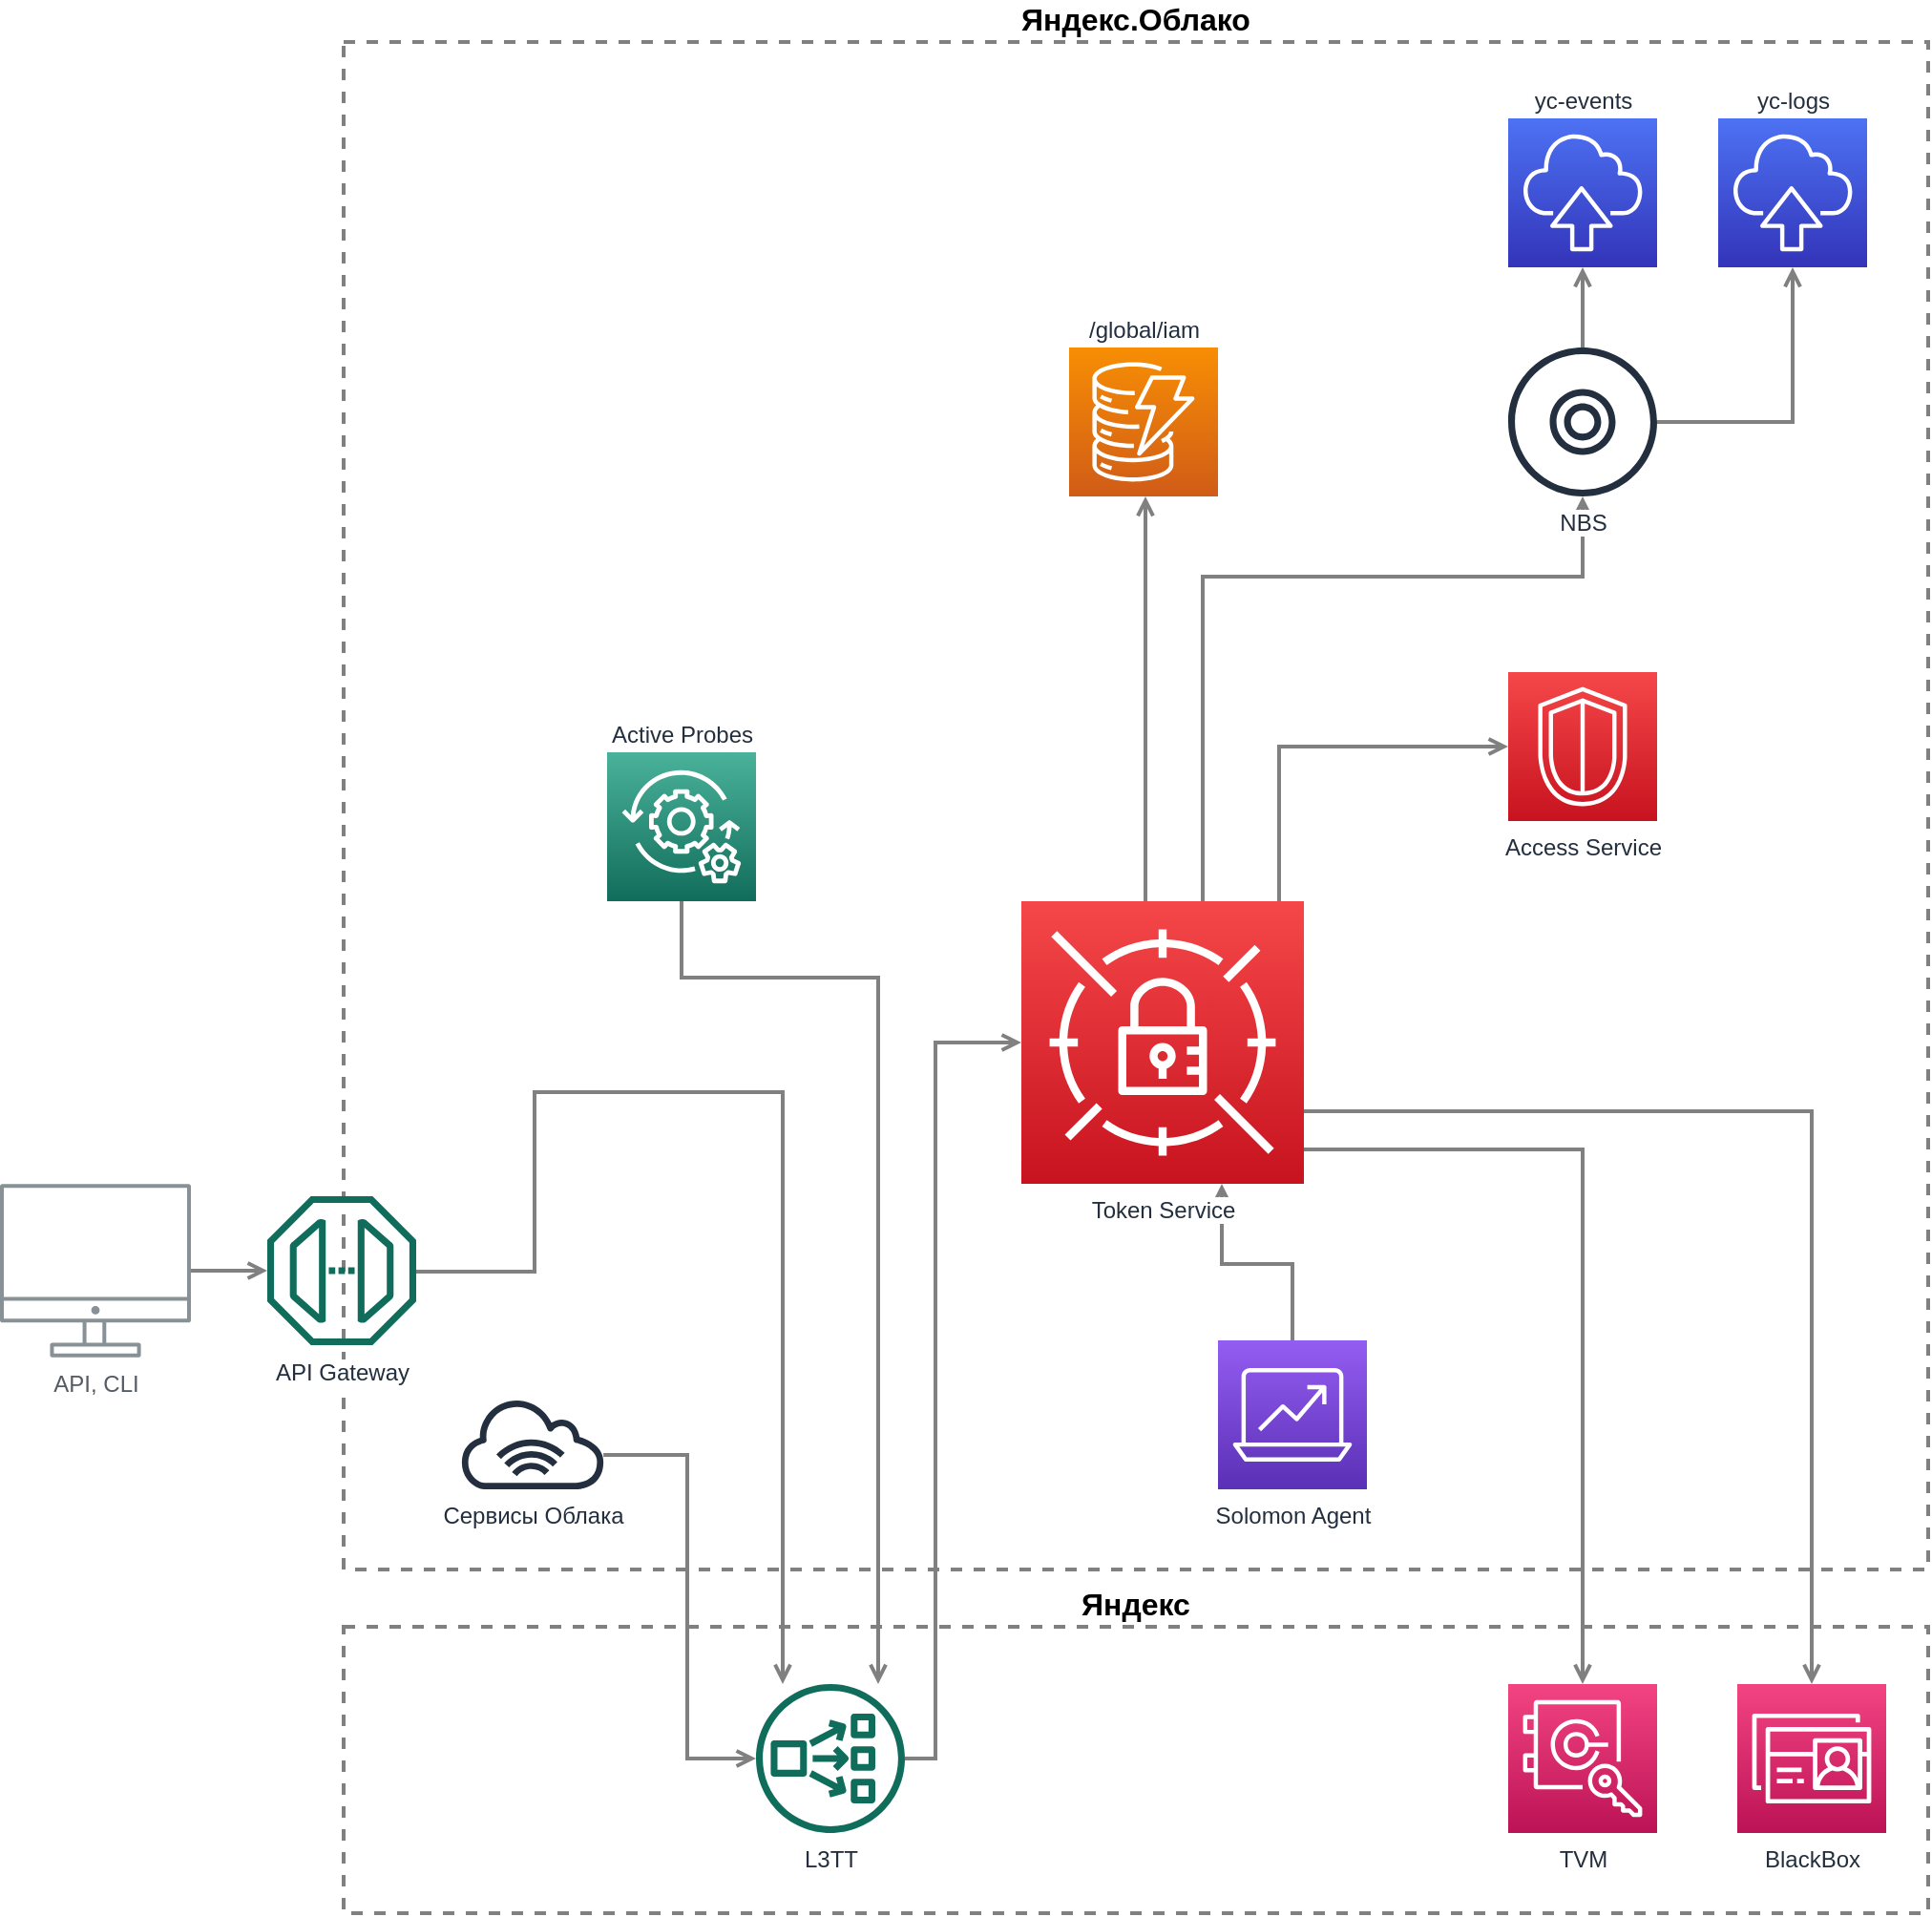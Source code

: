 <mxfile version="12.7.0" type="device"><diagram id="Ht1M8jgEwFfnCIfOTk4-" name="Page-1"><mxGraphModel dx="2524" dy="1620" grid="1" gridSize="10" guides="1" tooltips="1" connect="1" arrows="1" fold="1" page="1" pageScale="1" pageWidth="1169" pageHeight="827" math="0" shadow="0"><root><mxCell id="0"/><mxCell id="1" parent="0"/><mxCell id="xaTdrECoSGB3_0b03LoP-50" value="&lt;div style=&quot;font-size: 16px;&quot;&gt;Яндекс.Облако&lt;/div&gt;" style="rounded=0;whiteSpace=wrap;html=1;strokeColor=#808080;strokeWidth=2;fillColor=none;gradientColor=#F34482;dashed=1;labelPosition=center;verticalLabelPosition=top;align=center;verticalAlign=bottom;fontSize=16;fontStyle=1" parent="1" vertex="1"><mxGeometry x="150" y="-340" width="830" height="800" as="geometry"/></mxCell><mxCell id="DNAT5pS3erkHpioKnc6O-38" value="&lt;div style=&quot;font-size: 16px&quot;&gt;Яндекс&lt;/div&gt;" style="rounded=0;whiteSpace=wrap;html=1;strokeColor=#808080;strokeWidth=2;fillColor=none;gradientColor=#F34482;dashed=1;labelPosition=center;verticalLabelPosition=top;align=center;verticalAlign=bottom;fontSize=16;fontStyle=1" parent="1" vertex="1"><mxGeometry x="150" y="490" width="830" height="150" as="geometry"/></mxCell><mxCell id="DNAT5pS3erkHpioKnc6O-37" value="" style="edgeStyle=orthogonalEdgeStyle;html=1;endArrow=open;elbow=vertical;startArrow=none;startFill=0;strokeColor=#808080;rounded=0;strokeWidth=2;endFill=0;" parent="1" source="DNAT5pS3erkHpioKnc6O-33" edge="1"><mxGeometry width="100" relative="1" as="geometry"><mxPoint x="510" y="350" as="sourcePoint"/><mxPoint x="610" y="258" as="targetPoint"/><Array as="points"><mxPoint x="647" y="300"/><mxPoint x="610" y="300"/></Array></mxGeometry></mxCell><mxCell id="DNAT5pS3erkHpioKnc6O-11" value="" style="edgeStyle=orthogonalEdgeStyle;html=1;endArrow=none;elbow=vertical;startArrow=open;startFill=0;strokeColor=#808080;rounded=0;strokeWidth=2;endFill=0;" parent="1" source="DNAT5pS3erkHpioKnc6O-27" target="DNAT5pS3erkHpioKnc6O-10" edge="1"><mxGeometry width="100" relative="1" as="geometry"><mxPoint x="610" y="389" as="sourcePoint"/><mxPoint x="503" y="240" as="targetPoint"/><Array as="points"><mxPoint x="330" y="559"/><mxPoint x="330" y="400"/></Array></mxGeometry></mxCell><mxCell id="xaTdrECoSGB3_0b03LoP-44" value="" style="html=1;endArrow=none;elbow=vertical;startArrow=open;startFill=0;strokeColor=#808080;strokeWidth=2;endFill=0;rounded=0;edgeStyle=orthogonalEdgeStyle;" parent="1" source="DNAT5pS3erkHpioKnc6O-27" target="xaTdrECoSGB3_0b03LoP-23" edge="1"><mxGeometry width="100" relative="1" as="geometry"><mxPoint x="1040" y="264.075" as="sourcePoint"/><mxPoint x="780" y="380" as="targetPoint"/><Array as="points"><mxPoint x="430" y="150"/><mxPoint x="327" y="150"/></Array></mxGeometry></mxCell><mxCell id="UEzPUAAOIrF-is8g5C7q-109" value="API, CLI" style="outlineConnect=0;gradientColor=none;fontColor=#545B64;strokeColor=none;fillColor=#879196;dashed=0;verticalLabelPosition=bottom;verticalAlign=top;align=center;html=1;fontSize=12;fontStyle=0;aspect=fixed;shape=mxgraph.aws4.illustration_desktop;pointerEvents=1;labelBackgroundColor=#ffffff;" parent="1" vertex="1"><mxGeometry x="-30" y="258" width="100" height="91" as="geometry"/></mxCell><mxCell id="xaTdrECoSGB3_0b03LoP-3" value="/global/iam" style="outlineConnect=0;fontColor=#232F3E;gradientColor=#F78E04;gradientDirection=north;fillColor=#D05C17;strokeColor=#ffffff;dashed=0;verticalLabelPosition=top;verticalAlign=bottom;align=center;html=1;fontSize=12;fontStyle=0;aspect=fixed;shape=mxgraph.aws4.resourceIcon;resIcon=mxgraph.aws4.dynamodb;labelPosition=center;" parent="1" vertex="1"><mxGeometry x="530" y="-180" width="78" height="78" as="geometry"/></mxCell><mxCell id="xaTdrECoSGB3_0b03LoP-9" value="Access Service" style="outlineConnect=0;fontColor=#232F3E;gradientColor=#F54749;gradientDirection=north;fillColor=#C7131F;strokeColor=#ffffff;dashed=0;verticalLabelPosition=bottom;verticalAlign=top;align=center;html=1;fontSize=12;fontStyle=0;aspect=fixed;shape=mxgraph.aws4.resourceIcon;resIcon=mxgraph.aws4.security_identity_and_compliance;" parent="1" vertex="1"><mxGeometry x="760" y="-10" width="78" height="78" as="geometry"/></mxCell><mxCell id="xaTdrECoSGB3_0b03LoP-35" value="" style="edgeStyle=orthogonalEdgeStyle;html=1;endArrow=none;elbow=vertical;startArrow=open;startFill=0;strokeColor=#808080;rounded=0;strokeWidth=2;endFill=0;" parent="1" source="xaTdrECoSGB3_0b03LoP-3" edge="1"><mxGeometry width="100" relative="1" as="geometry"><mxPoint x="650" y="20" as="sourcePoint"/><mxPoint x="570" y="110" as="targetPoint"/><Array as="points"><mxPoint x="570" y="20"/><mxPoint x="570" y="20"/></Array></mxGeometry></mxCell><mxCell id="xaTdrECoSGB3_0b03LoP-57" value="" style="edgeStyle=orthogonalEdgeStyle;html=1;endArrow=none;elbow=vertical;startArrow=open;startFill=0;strokeColor=#808080;rounded=0;strokeWidth=2;endFill=0;" parent="1" source="DNAT5pS3erkHpioKnc6O-23" target="UEzPUAAOIrF-is8g5C7q-109" edge="1"><mxGeometry width="100" relative="1" as="geometry"><mxPoint x="110" y="303.5" as="sourcePoint"/><mxPoint x="41" y="472" as="targetPoint"/><Array as="points"/></mxGeometry></mxCell><mxCell id="xaTdrECoSGB3_0b03LoP-64" value="" style="edgeStyle=orthogonalEdgeStyle;html=1;endArrow=none;elbow=vertical;startArrow=open;startFill=0;strokeColor=#808080;rounded=0;strokeWidth=2;endFill=0;" parent="1" source="DNAT5pS3erkHpioKnc6O-27" edge="1"><mxGeometry width="100" relative="1" as="geometry"><mxPoint x="390" y="290" as="sourcePoint"/><mxPoint x="188" y="304" as="targetPoint"/><Array as="points"><mxPoint x="380" y="210"/><mxPoint x="250" y="210"/><mxPoint x="250" y="304"/></Array></mxGeometry></mxCell><mxCell id="xaTdrECoSGB3_0b03LoP-23" value="Active Probes" style="outlineConnect=0;fontColor=#232F3E;gradientColor=#4AB29A;gradientDirection=north;fillColor=#116D5B;strokeColor=#ffffff;dashed=0;verticalLabelPosition=top;verticalAlign=bottom;align=center;html=1;fontSize=12;fontStyle=0;aspect=fixed;shape=mxgraph.aws4.resourceIcon;resIcon=mxgraph.aws4.managed_services;labelBackgroundColor=#ffffff;labelPosition=center;" parent="1" vertex="1"><mxGeometry x="288" y="32" width="78" height="78" as="geometry"/></mxCell><mxCell id="DNAT5pS3erkHpioKnc6O-8" value="" style="edgeStyle=orthogonalEdgeStyle;html=1;endArrow=none;elbow=vertical;startArrow=open;startFill=0;strokeColor=#808080;rounded=0;strokeWidth=2;endFill=0;" parent="1" source="xaTdrECoSGB3_0b03LoP-9" edge="1"><mxGeometry width="100" relative="1" as="geometry"><mxPoint x="979" y="160" as="sourcePoint"/><mxPoint x="640" y="110" as="targetPoint"/><Array as="points"><mxPoint x="640" y="29"/></Array></mxGeometry></mxCell><mxCell id="DNAT5pS3erkHpioKnc6O-10" value="Сервисы Облака" style="outlineConnect=0;fontColor=#232F3E;gradientColor=none;fillColor=#232F3E;strokeColor=none;dashed=0;verticalLabelPosition=bottom;verticalAlign=top;align=center;html=1;fontSize=12;fontStyle=0;aspect=fixed;pointerEvents=1;shape=mxgraph.aws4.internet_alt1;" parent="1" vertex="1"><mxGeometry x="210" y="370" width="78" height="48" as="geometry"/></mxCell><mxCell id="DNAT5pS3erkHpioKnc6O-23" value="API Gateway" style="outlineConnect=0;fontColor=#232F3E;gradientColor=none;fillColor=#116D5B;strokeColor=none;dashed=0;verticalLabelPosition=bottom;verticalAlign=top;align=center;html=1;fontSize=12;fontStyle=0;aspect=fixed;pointerEvents=1;shape=mxgraph.aws4.endpoint;labelBackgroundColor=#ffffff;" parent="1" vertex="1"><mxGeometry x="110" y="264.5" width="78" height="78" as="geometry"/></mxCell><mxCell id="DNAT5pS3erkHpioKnc6O-27" value="L3TT" style="outlineConnect=0;fontColor=#232F3E;gradientColor=none;fillColor=#116D5B;strokeColor=none;dashed=0;verticalLabelPosition=bottom;verticalAlign=top;align=center;html=1;fontSize=12;fontStyle=0;aspect=fixed;pointerEvents=1;shape=mxgraph.aws4.network_load_balancer;labelBackgroundColor=#ffffff;" parent="1" vertex="1"><mxGeometry x="366" y="520" width="78" height="78" as="geometry"/></mxCell><mxCell id="DNAT5pS3erkHpioKnc6O-29" value="" style="edgeStyle=orthogonalEdgeStyle;html=1;endArrow=none;elbow=vertical;startArrow=open;startFill=0;strokeColor=#808080;rounded=0;strokeWidth=2;endFill=0;" parent="1" target="DNAT5pS3erkHpioKnc6O-27" edge="1"><mxGeometry width="100" relative="1" as="geometry"><mxPoint x="505" y="184" as="sourcePoint"/><mxPoint x="30" y="90" as="targetPoint"/><Array as="points"><mxPoint x="460" y="184"/><mxPoint x="460" y="559"/></Array></mxGeometry></mxCell><mxCell id="DNAT5pS3erkHpioKnc6O-33" value="Solomon Agent" style="outlineConnect=0;fontColor=#232F3E;gradientColor=#945DF2;gradientDirection=north;fillColor=#5A30B5;strokeColor=#ffffff;dashed=0;verticalLabelPosition=bottom;verticalAlign=top;align=center;html=1;fontSize=12;fontStyle=0;aspect=fixed;shape=mxgraph.aws4.resourceIcon;resIcon=mxgraph.aws4.analytics;labelBackgroundColor=#ffffff;" parent="1" vertex="1"><mxGeometry x="608" y="340" width="78" height="78" as="geometry"/></mxCell><mxCell id="DNAT5pS3erkHpioKnc6O-43" value="TVM" style="outlineConnect=0;fontColor=#232F3E;gradientColor=#F34482;gradientDirection=north;fillColor=#BC1356;strokeColor=#ffffff;dashed=0;verticalLabelPosition=bottom;verticalAlign=top;align=center;html=1;fontSize=12;fontStyle=0;aspect=fixed;shape=mxgraph.aws4.resourceIcon;resIcon=mxgraph.aws4.cloudhsm;labelBackgroundColor=#ffffff;" parent="1" vertex="1"><mxGeometry x="760" y="520" width="78" height="78" as="geometry"/></mxCell><mxCell id="DNAT5pS3erkHpioKnc6O-44" value="BlackBox" style="outlineConnect=0;fontColor=#232F3E;gradientColor=#F34482;gradientDirection=north;fillColor=#BC1356;strokeColor=#ffffff;dashed=0;verticalLabelPosition=bottom;verticalAlign=top;align=center;html=1;fontSize=12;fontStyle=0;aspect=fixed;shape=mxgraph.aws4.resourceIcon;resIcon=mxgraph.aws4.directory_service;labelBackgroundColor=#ffffff;" parent="1" vertex="1"><mxGeometry x="880" y="520" width="78" height="78" as="geometry"/></mxCell><mxCell id="DNAT5pS3erkHpioKnc6O-45" value="" style="edgeStyle=orthogonalEdgeStyle;html=1;endArrow=none;elbow=vertical;startArrow=open;startFill=0;strokeColor=#808080;rounded=0;strokeWidth=2;endFill=0;" parent="1" source="DNAT5pS3erkHpioKnc6O-43" edge="1"><mxGeometry width="100" relative="1" as="geometry"><mxPoint x="770" y="209" as="sourcePoint"/><mxPoint x="653" y="240" as="targetPoint"/><Array as="points"><mxPoint x="799" y="240"/></Array></mxGeometry></mxCell><mxCell id="DNAT5pS3erkHpioKnc6O-46" value="" style="edgeStyle=orthogonalEdgeStyle;html=1;endArrow=none;elbow=vertical;startArrow=open;startFill=0;strokeColor=#808080;rounded=0;strokeWidth=2;endFill=0;" parent="1" source="DNAT5pS3erkHpioKnc6O-44" edge="1"><mxGeometry width="100" relative="1" as="geometry"><mxPoint x="770" y="605" as="sourcePoint"/><mxPoint x="653" y="220" as="targetPoint"/><Array as="points"><mxPoint x="919" y="220"/></Array></mxGeometry></mxCell><mxCell id="miQKJkkSu2xEgDomfT-V-3" value="" style="edgeStyle=orthogonalEdgeStyle;html=1;endArrow=none;elbow=vertical;startArrow=open;startFill=0;strokeColor=#808080;rounded=0;strokeWidth=2;endFill=0;" edge="1" parent="1"><mxGeometry width="100" relative="1" as="geometry"><mxPoint x="799" y="-102" as="sourcePoint"/><mxPoint x="600" y="110" as="targetPoint"/><Array as="points"><mxPoint x="799" y="-60"/><mxPoint x="600" y="-60"/></Array></mxGeometry></mxCell><mxCell id="miQKJkkSu2xEgDomfT-V-5" value="yc-events" style="outlineConnect=0;fontColor=#232F3E;gradientColor=#4D72F3;gradientDirection=north;fillColor=#3334B9;strokeColor=#ffffff;dashed=0;verticalLabelPosition=top;verticalAlign=bottom;align=center;html=1;fontSize=12;fontStyle=0;aspect=fixed;shape=mxgraph.aws4.resourceIcon;resIcon=mxgraph.aws4.migration_and_transfer;labelPosition=center;" vertex="1" parent="1"><mxGeometry x="760" y="-300" width="78" height="78" as="geometry"/></mxCell><mxCell id="miQKJkkSu2xEgDomfT-V-7" value="yc-logs" style="outlineConnect=0;fontColor=#232F3E;gradientColor=#4D72F3;gradientDirection=north;fillColor=#3334B9;strokeColor=#ffffff;dashed=0;verticalLabelPosition=top;verticalAlign=bottom;align=center;html=1;fontSize=12;fontStyle=0;aspect=fixed;shape=mxgraph.aws4.resourceIcon;resIcon=mxgraph.aws4.migration_and_transfer;labelPosition=center;" vertex="1" parent="1"><mxGeometry x="870" y="-300" width="78" height="78" as="geometry"/></mxCell><mxCell id="miQKJkkSu2xEgDomfT-V-8" value="" style="edgeStyle=orthogonalEdgeStyle;html=1;endArrow=none;elbow=vertical;startArrow=open;startFill=0;strokeColor=#808080;rounded=0;strokeWidth=2;endFill=0;" edge="1" parent="1" target="miQKJkkSu2xEgDomfT-V-2"><mxGeometry width="100" relative="1" as="geometry"><mxPoint x="909" y="-222" as="sourcePoint"/><mxPoint x="820" y="-180" as="targetPoint"/><Array as="points"><mxPoint x="909" y="-141"/></Array></mxGeometry></mxCell><mxCell id="miQKJkkSu2xEgDomfT-V-9" value="" style="edgeStyle=orthogonalEdgeStyle;html=1;endArrow=none;elbow=vertical;startArrow=open;startFill=0;strokeColor=#808080;rounded=0;strokeWidth=2;endFill=0;" edge="1" parent="1"><mxGeometry width="100" relative="1" as="geometry"><mxPoint x="799" y="-222" as="sourcePoint"/><mxPoint x="799" y="-180" as="targetPoint"/><Array as="points"><mxPoint x="799" y="-210"/><mxPoint x="799" y="-210"/></Array></mxGeometry></mxCell><mxCell id="miQKJkkSu2xEgDomfT-V-2" value="NBS" style="outlineConnect=0;fontColor=#232F3E;gradientColor=none;fillColor=#232F3E;strokeColor=none;dashed=0;verticalLabelPosition=bottom;verticalAlign=top;align=center;html=1;fontSize=12;fontStyle=0;aspect=fixed;pointerEvents=1;shape=mxgraph.aws4.disk;labelBackgroundColor=#ffffff;" vertex="1" parent="1"><mxGeometry x="760" y="-180" width="78" height="78" as="geometry"/></mxCell><mxCell id="miQKJkkSu2xEgDomfT-V-1" value="Token Service" style="outlineConnect=0;fontColor=#232F3E;gradientColor=#F54749;gradientDirection=north;fillColor=#C7131F;strokeColor=#ffffff;dashed=0;verticalLabelPosition=bottom;verticalAlign=top;align=center;html=1;fontSize=12;fontStyle=0;aspect=fixed;shape=mxgraph.aws4.resourceIcon;resIcon=mxgraph.aws4.secrets_manager;labelBackgroundColor=#ffffff;" vertex="1" parent="1"><mxGeometry x="505" y="110" width="148" height="148" as="geometry"/></mxCell></root></mxGraphModel></diagram></mxfile>